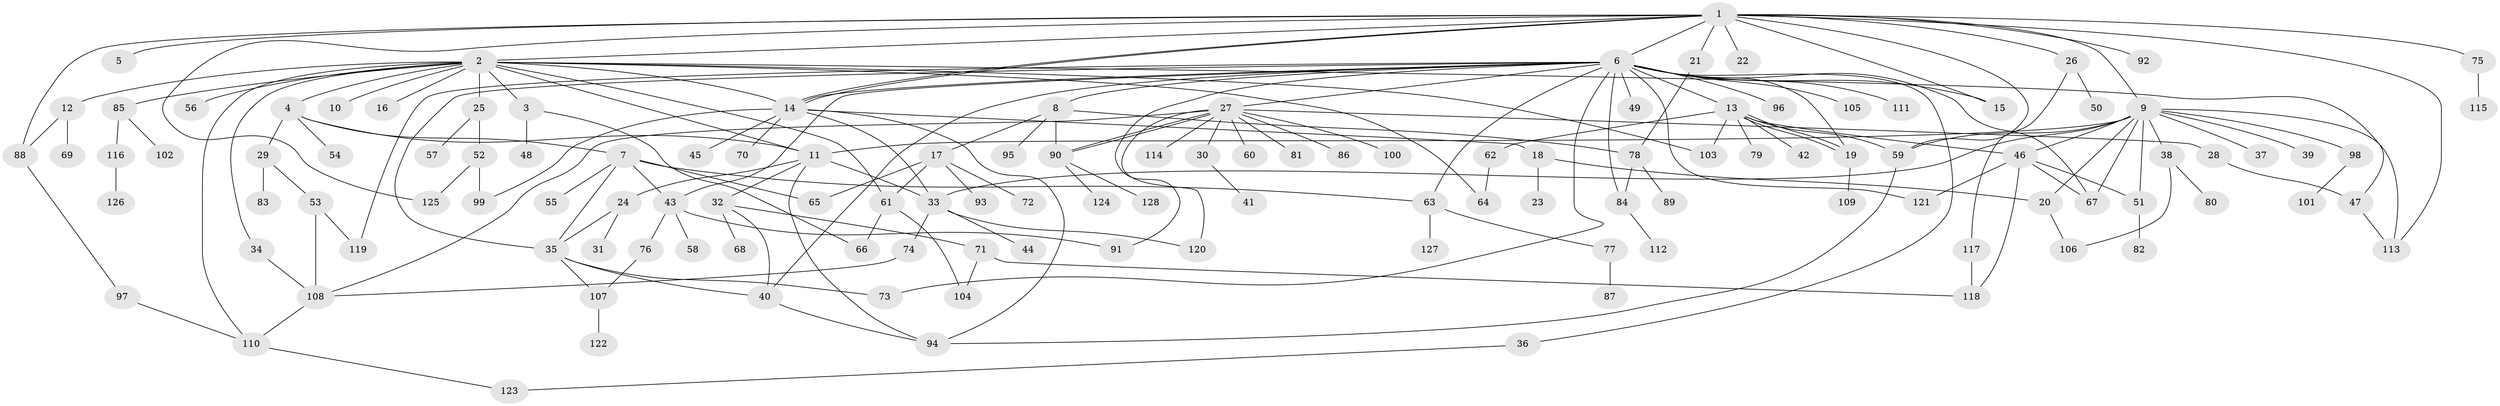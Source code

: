 // Generated by graph-tools (version 1.1) at 2025/11/02/27/25 16:11:14]
// undirected, 128 vertices, 184 edges
graph export_dot {
graph [start="1"]
  node [color=gray90,style=filled];
  1;
  2;
  3;
  4;
  5;
  6;
  7;
  8;
  9;
  10;
  11;
  12;
  13;
  14;
  15;
  16;
  17;
  18;
  19;
  20;
  21;
  22;
  23;
  24;
  25;
  26;
  27;
  28;
  29;
  30;
  31;
  32;
  33;
  34;
  35;
  36;
  37;
  38;
  39;
  40;
  41;
  42;
  43;
  44;
  45;
  46;
  47;
  48;
  49;
  50;
  51;
  52;
  53;
  54;
  55;
  56;
  57;
  58;
  59;
  60;
  61;
  62;
  63;
  64;
  65;
  66;
  67;
  68;
  69;
  70;
  71;
  72;
  73;
  74;
  75;
  76;
  77;
  78;
  79;
  80;
  81;
  82;
  83;
  84;
  85;
  86;
  87;
  88;
  89;
  90;
  91;
  92;
  93;
  94;
  95;
  96;
  97;
  98;
  99;
  100;
  101;
  102;
  103;
  104;
  105;
  106;
  107;
  108;
  109;
  110;
  111;
  112;
  113;
  114;
  115;
  116;
  117;
  118;
  119;
  120;
  121;
  122;
  123;
  124;
  125;
  126;
  127;
  128;
  1 -- 2;
  1 -- 5;
  1 -- 6;
  1 -- 9;
  1 -- 14;
  1 -- 14;
  1 -- 15;
  1 -- 21;
  1 -- 22;
  1 -- 26;
  1 -- 59;
  1 -- 75;
  1 -- 88;
  1 -- 92;
  1 -- 113;
  1 -- 125;
  2 -- 3;
  2 -- 4;
  2 -- 10;
  2 -- 11;
  2 -- 12;
  2 -- 14;
  2 -- 16;
  2 -- 25;
  2 -- 34;
  2 -- 47;
  2 -- 56;
  2 -- 61;
  2 -- 64;
  2 -- 85;
  2 -- 103;
  2 -- 110;
  3 -- 48;
  3 -- 66;
  4 -- 7;
  4 -- 11;
  4 -- 29;
  4 -- 54;
  6 -- 8;
  6 -- 13;
  6 -- 14;
  6 -- 15;
  6 -- 19;
  6 -- 27;
  6 -- 35;
  6 -- 36;
  6 -- 40;
  6 -- 43;
  6 -- 49;
  6 -- 63;
  6 -- 67;
  6 -- 73;
  6 -- 84;
  6 -- 91;
  6 -- 96;
  6 -- 105;
  6 -- 111;
  6 -- 119;
  6 -- 121;
  7 -- 35;
  7 -- 43;
  7 -- 55;
  7 -- 63;
  7 -- 65;
  8 -- 17;
  8 -- 78;
  8 -- 90;
  8 -- 95;
  9 -- 11;
  9 -- 20;
  9 -- 33;
  9 -- 37;
  9 -- 38;
  9 -- 39;
  9 -- 46;
  9 -- 51;
  9 -- 59;
  9 -- 67;
  9 -- 98;
  9 -- 113;
  11 -- 24;
  11 -- 32;
  11 -- 33;
  11 -- 94;
  12 -- 69;
  12 -- 88;
  13 -- 19;
  13 -- 19;
  13 -- 42;
  13 -- 46;
  13 -- 59;
  13 -- 62;
  13 -- 79;
  13 -- 103;
  14 -- 18;
  14 -- 33;
  14 -- 45;
  14 -- 70;
  14 -- 94;
  14 -- 99;
  17 -- 61;
  17 -- 65;
  17 -- 72;
  17 -- 93;
  18 -- 20;
  18 -- 23;
  19 -- 109;
  20 -- 106;
  21 -- 78;
  24 -- 31;
  24 -- 35;
  25 -- 52;
  25 -- 57;
  26 -- 50;
  26 -- 117;
  27 -- 28;
  27 -- 30;
  27 -- 60;
  27 -- 81;
  27 -- 86;
  27 -- 90;
  27 -- 90;
  27 -- 100;
  27 -- 108;
  27 -- 114;
  27 -- 120;
  28 -- 47;
  29 -- 53;
  29 -- 83;
  30 -- 41;
  32 -- 40;
  32 -- 68;
  32 -- 71;
  33 -- 44;
  33 -- 74;
  33 -- 120;
  34 -- 108;
  35 -- 40;
  35 -- 73;
  35 -- 107;
  36 -- 123;
  38 -- 80;
  38 -- 106;
  40 -- 94;
  43 -- 58;
  43 -- 76;
  43 -- 91;
  46 -- 51;
  46 -- 67;
  46 -- 118;
  46 -- 121;
  47 -- 113;
  51 -- 82;
  52 -- 99;
  52 -- 125;
  53 -- 108;
  53 -- 119;
  59 -- 94;
  61 -- 66;
  61 -- 104;
  62 -- 64;
  63 -- 77;
  63 -- 127;
  71 -- 104;
  71 -- 118;
  74 -- 108;
  75 -- 115;
  76 -- 107;
  77 -- 87;
  78 -- 84;
  78 -- 89;
  84 -- 112;
  85 -- 102;
  85 -- 116;
  88 -- 97;
  90 -- 124;
  90 -- 128;
  97 -- 110;
  98 -- 101;
  107 -- 122;
  108 -- 110;
  110 -- 123;
  116 -- 126;
  117 -- 118;
}
